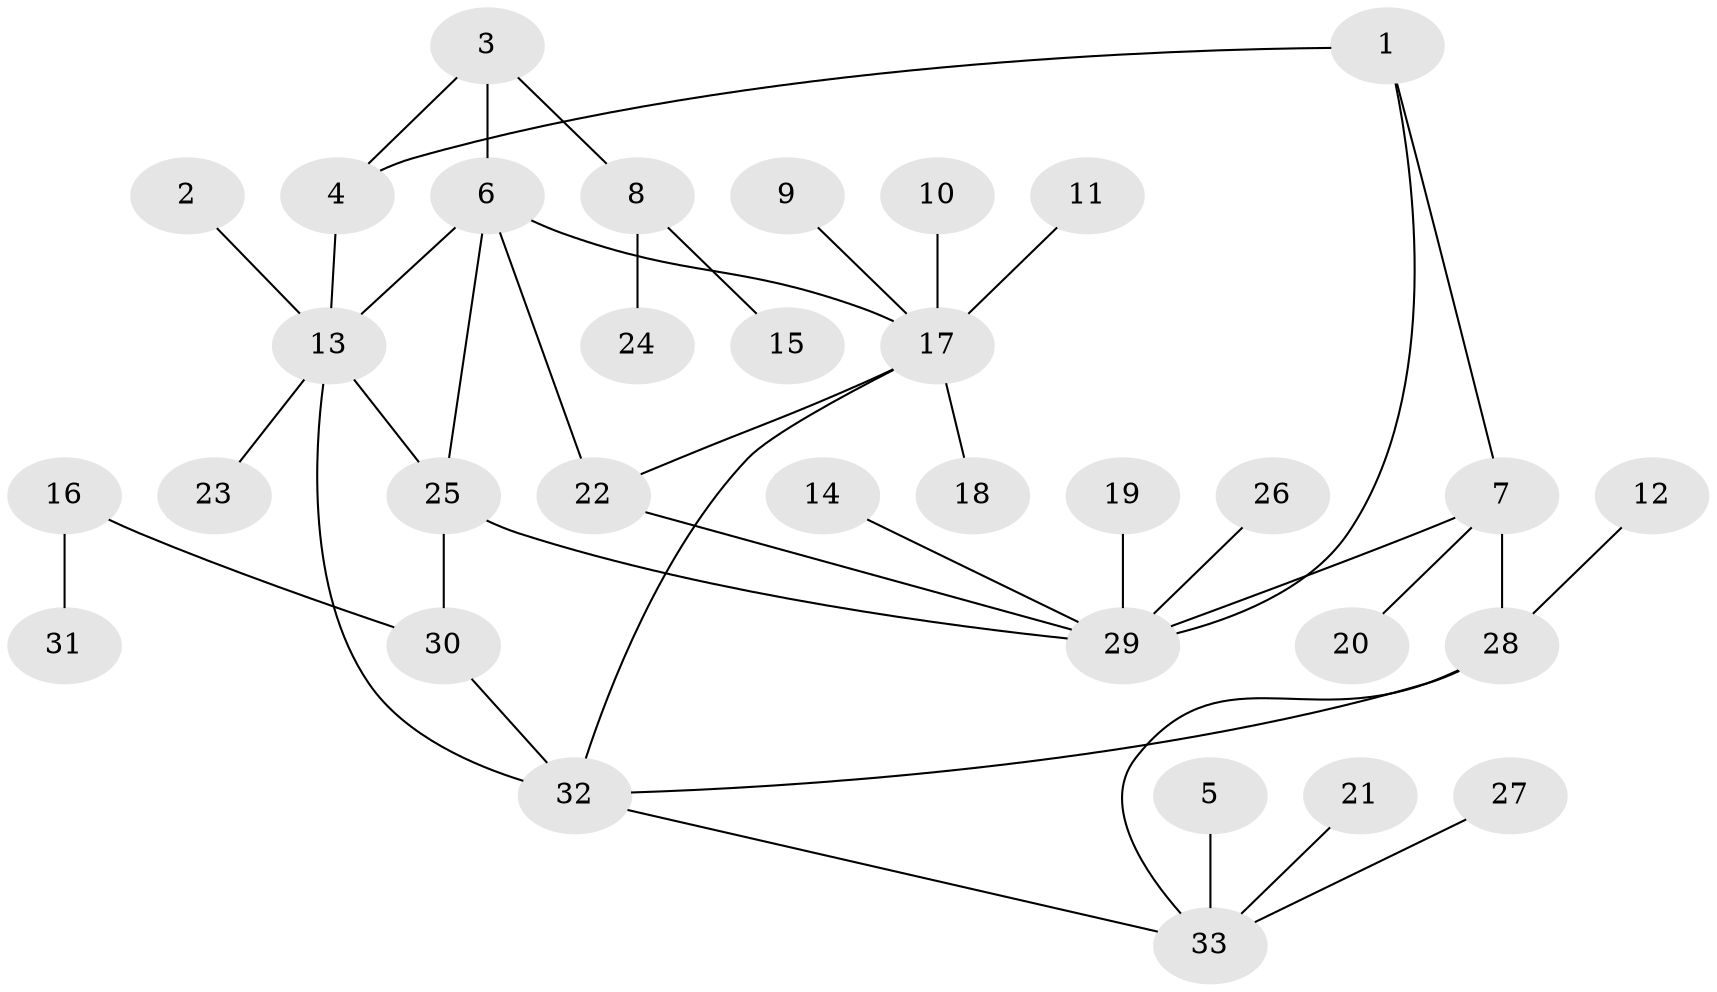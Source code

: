 // original degree distribution, {3: 0.046153846153846156, 6: 0.07692307692307693, 7: 0.046153846153846156, 9: 0.03076923076923077, 5: 0.015384615384615385, 4: 0.06153846153846154, 1: 0.6, 2: 0.12307692307692308}
// Generated by graph-tools (version 1.1) at 2025/02/03/09/25 03:02:39]
// undirected, 33 vertices, 42 edges
graph export_dot {
graph [start="1"]
  node [color=gray90,style=filled];
  1;
  2;
  3;
  4;
  5;
  6;
  7;
  8;
  9;
  10;
  11;
  12;
  13;
  14;
  15;
  16;
  17;
  18;
  19;
  20;
  21;
  22;
  23;
  24;
  25;
  26;
  27;
  28;
  29;
  30;
  31;
  32;
  33;
  1 -- 4 [weight=1.0];
  1 -- 7 [weight=1.0];
  1 -- 29 [weight=1.0];
  2 -- 13 [weight=1.0];
  3 -- 4 [weight=1.0];
  3 -- 6 [weight=1.0];
  3 -- 8 [weight=1.0];
  4 -- 13 [weight=2.0];
  5 -- 33 [weight=1.0];
  6 -- 13 [weight=1.0];
  6 -- 17 [weight=1.0];
  6 -- 22 [weight=1.0];
  6 -- 25 [weight=1.0];
  7 -- 20 [weight=1.0];
  7 -- 28 [weight=1.0];
  7 -- 29 [weight=1.0];
  8 -- 15 [weight=1.0];
  8 -- 24 [weight=1.0];
  9 -- 17 [weight=1.0];
  10 -- 17 [weight=1.0];
  11 -- 17 [weight=1.0];
  12 -- 28 [weight=1.0];
  13 -- 23 [weight=1.0];
  13 -- 25 [weight=1.0];
  13 -- 32 [weight=1.0];
  14 -- 29 [weight=1.0];
  16 -- 30 [weight=1.0];
  16 -- 31 [weight=1.0];
  17 -- 18 [weight=1.0];
  17 -- 22 [weight=1.0];
  17 -- 32 [weight=1.0];
  19 -- 29 [weight=1.0];
  21 -- 33 [weight=1.0];
  22 -- 29 [weight=1.0];
  25 -- 29 [weight=1.0];
  25 -- 30 [weight=2.0];
  26 -- 29 [weight=1.0];
  27 -- 33 [weight=1.0];
  28 -- 32 [weight=1.0];
  28 -- 33 [weight=1.0];
  30 -- 32 [weight=2.0];
  32 -- 33 [weight=1.0];
}
